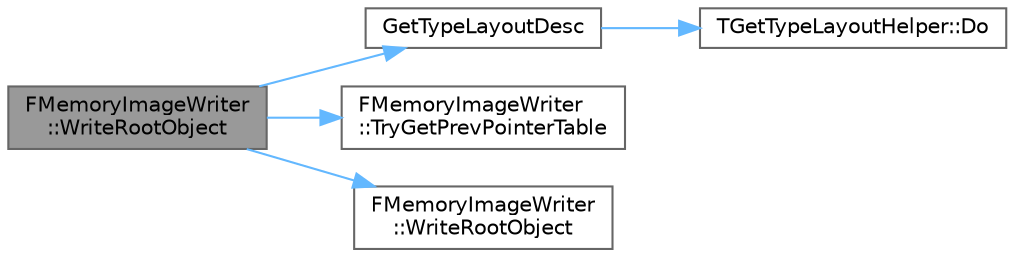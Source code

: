 digraph "FMemoryImageWriter::WriteRootObject"
{
 // INTERACTIVE_SVG=YES
 // LATEX_PDF_SIZE
  bgcolor="transparent";
  edge [fontname=Helvetica,fontsize=10,labelfontname=Helvetica,labelfontsize=10];
  node [fontname=Helvetica,fontsize=10,shape=box,height=0.2,width=0.4];
  rankdir="LR";
  Node1 [id="Node000001",label="FMemoryImageWriter\l::WriteRootObject",height=0.2,width=0.4,color="gray40", fillcolor="grey60", style="filled", fontcolor="black",tooltip=" "];
  Node1 -> Node2 [id="edge1_Node000001_Node000002",color="steelblue1",style="solid",tooltip=" "];
  Node2 [id="Node000002",label="GetTypeLayoutDesc",height=0.2,width=0.4,color="grey40", fillcolor="white", style="filled",URL="$d7/d66/MemoryLayout_8h.html#a91f4a8346e3e85482c1d65ad254c8955",tooltip=" "];
  Node2 -> Node3 [id="edge2_Node000002_Node000003",color="steelblue1",style="solid",tooltip=" "];
  Node3 [id="Node000003",label="TGetTypeLayoutHelper::Do",height=0.2,width=0.4,color="grey40", fillcolor="white", style="filled",URL="$d2/da7/structTGetTypeLayoutHelper.html#ad78a462fc7b0f32fe21e020f91838267",tooltip=" "];
  Node1 -> Node4 [id="edge3_Node000001_Node000004",color="steelblue1",style="solid",tooltip=" "];
  Node4 [id="Node000004",label="FMemoryImageWriter\l::TryGetPrevPointerTable",height=0.2,width=0.4,color="grey40", fillcolor="white", style="filled",URL="$d7/db2/classFMemoryImageWriter.html#ae24c488cae23a55828e6330b63e6f2d4",tooltip=" "];
  Node1 -> Node5 [id="edge4_Node000001_Node000005",color="steelblue1",style="solid",tooltip=" "];
  Node5 [id="Node000005",label="FMemoryImageWriter\l::WriteRootObject",height=0.2,width=0.4,color="grey40", fillcolor="white", style="filled",URL="$d7/db2/classFMemoryImageWriter.html#a6dda72d7b3326d7ff5bf468c9b05a5bd",tooltip=" "];
}
